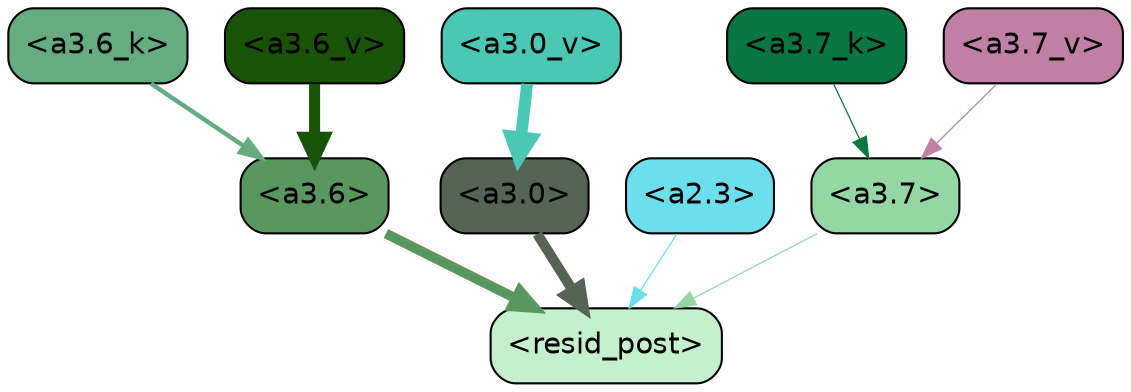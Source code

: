 strict digraph "" {
	graph [bgcolor=transparent,
		layout=dot,
		overlap=false,
		splines=true
	];
	"<a3.7>"	[color=black,
		fillcolor="#93d7a5",
		fontname=Helvetica,
		shape=box,
		style="filled, rounded"];
	"<resid_post>"	[color=black,
		fillcolor="#c4f0cd",
		fontname=Helvetica,
		shape=box,
		style="filled, rounded"];
	"<a3.7>" -> "<resid_post>"	[color="#93d7a5",
		penwidth=0.6];
	"<a3.6>"	[color=black,
		fillcolor="#59975f",
		fontname=Helvetica,
		shape=box,
		style="filled, rounded"];
	"<a3.6>" -> "<resid_post>"	[color="#59975f",
		penwidth=4.7534414529800415];
	"<a3.0>"	[color=black,
		fillcolor="#556455",
		fontname=Helvetica,
		shape=box,
		style="filled, rounded"];
	"<a3.0>" -> "<resid_post>"	[color="#556455",
		penwidth=4.898576855659485];
	"<a2.3>"	[color=black,
		fillcolor="#6cdfed",
		fontname=Helvetica,
		shape=box,
		style="filled, rounded"];
	"<a2.3>" -> "<resid_post>"	[color="#6cdfed",
		penwidth=0.6];
	"<a3.7_k>"	[color=black,
		fillcolor="#087641",
		fontname=Helvetica,
		shape=box,
		style="filled, rounded"];
	"<a3.7_k>" -> "<a3.7>"	[color="#087641",
		penwidth=0.6];
	"<a3.6_k>"	[color=black,
		fillcolor="#65ad80",
		fontname=Helvetica,
		shape=box,
		style="filled, rounded"];
	"<a3.6_k>" -> "<a3.6>"	[color="#65ad80",
		penwidth=2.13908451795578];
	"<a3.7_v>"	[color=black,
		fillcolor="#c07fa4",
		fontname=Helvetica,
		shape=box,
		style="filled, rounded"];
	"<a3.7_v>" -> "<a3.7>"	[color="#c07fa4",
		penwidth=0.6];
	"<a3.6_v>"	[color=black,
		fillcolor="#185308",
		fontname=Helvetica,
		shape=box,
		style="filled, rounded"];
	"<a3.6_v>" -> "<a3.6>"	[color="#185308",
		penwidth=5.297133803367615];
	"<a3.0_v>"	[color=black,
		fillcolor="#4ac8b4",
		fontname=Helvetica,
		shape=box,
		style="filled, rounded"];
	"<a3.0_v>" -> "<a3.0>"	[color="#4ac8b4",
		penwidth=5.680712580680847];
}
